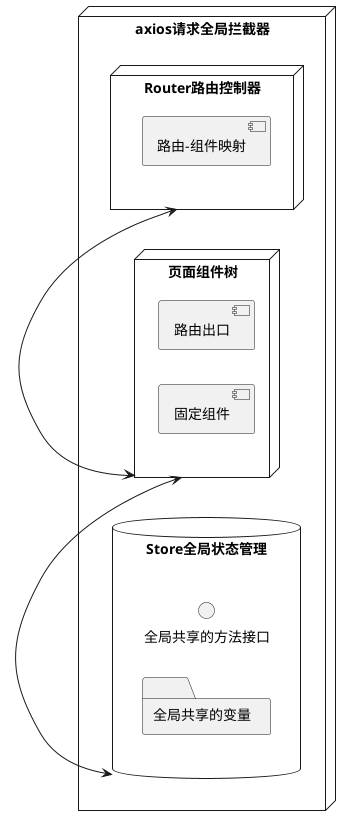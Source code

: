 @startuml

left to right direction

node axios请求全局拦截器 {
	node Router路由控制器 {
		[路由-组件映射]
	}

	node 页面组件树 {
		[路由出口]
		[固定组件]
	}

	database Store全局状态管理 {
		interface 全局共享的方法接口
		folder 全局共享的变量 {
		}
	}
}


Router路由控制器 <-right-> 页面组件树
页面组件树 <-right-> Store全局状态管理

@enduml